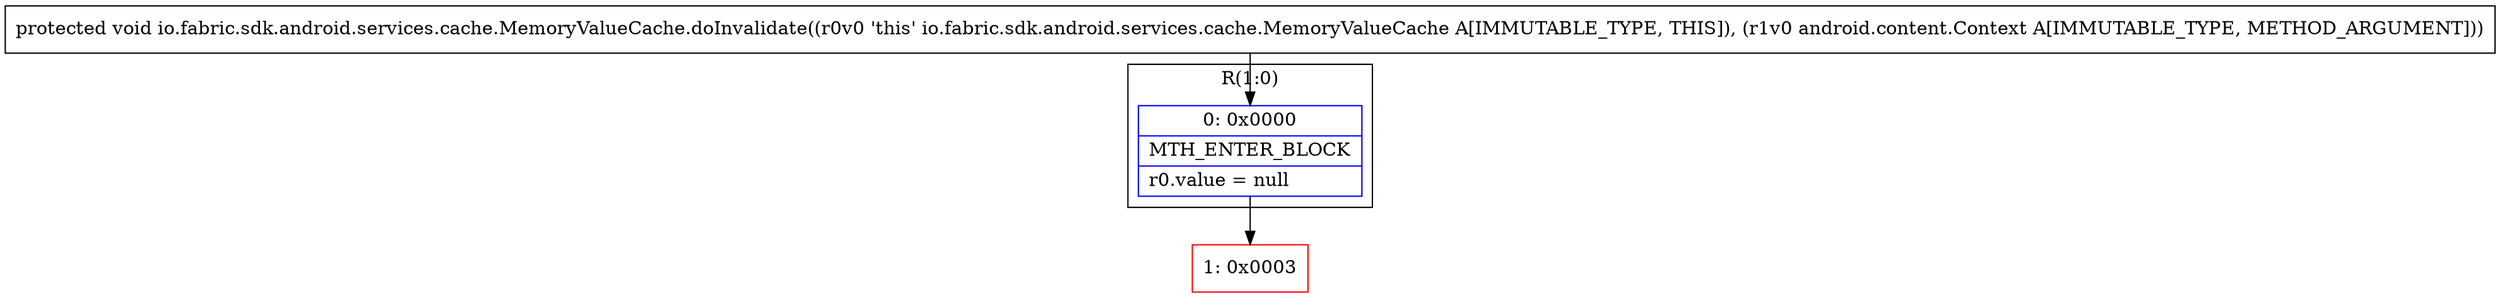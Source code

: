 digraph "CFG forio.fabric.sdk.android.services.cache.MemoryValueCache.doInvalidate(Landroid\/content\/Context;)V" {
subgraph cluster_Region_1348620854 {
label = "R(1:0)";
node [shape=record,color=blue];
Node_0 [shape=record,label="{0\:\ 0x0000|MTH_ENTER_BLOCK\l|r0.value = null\l}"];
}
Node_1 [shape=record,color=red,label="{1\:\ 0x0003}"];
MethodNode[shape=record,label="{protected void io.fabric.sdk.android.services.cache.MemoryValueCache.doInvalidate((r0v0 'this' io.fabric.sdk.android.services.cache.MemoryValueCache A[IMMUTABLE_TYPE, THIS]), (r1v0 android.content.Context A[IMMUTABLE_TYPE, METHOD_ARGUMENT])) }"];
MethodNode -> Node_0;
Node_0 -> Node_1;
}

